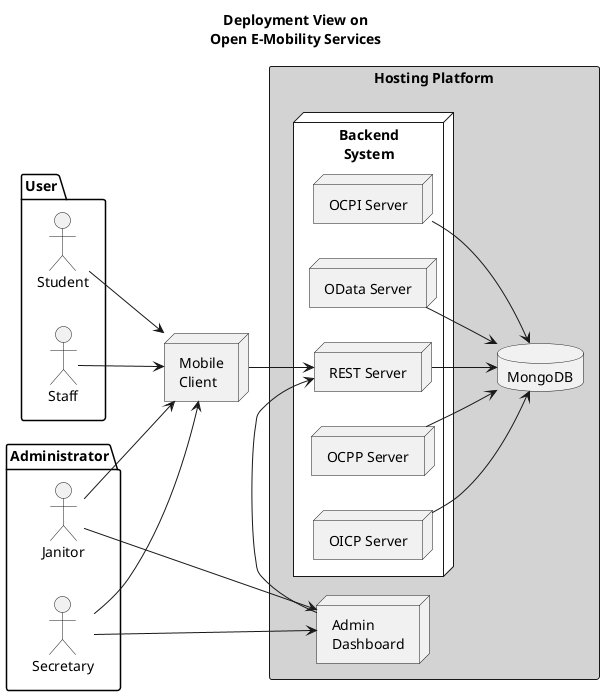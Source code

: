 @startuml

title Deployment View on\nOpen E-Mobility Services

left to right direction

package "Administrator" {
    actor "Secretary" as sec
    actor "Janitor" as j
}

package "User" {
    actor "Student" as s
    actor "Staff" as sta
}


node "Mobile\nClient" as client {

}

rectangle "Hosting Platform" as host #LightGray {
    node "Admin\nDashboard" as frontend {

    }

    node "Backend\nSystem" as backend #White {
        node "OCPP Server" as ocpp
        node "OICP Server" as oicp
        node "OCPI Server" as ocpi
        node "REST Server" as rest
        node "OData Server" as odata
    }

    database mongo [
        MongoDB
    ]
}

s --> client
sta --> client

sec --> client
sec --> frontend

j -r-> client
j -r-> frontend

ocpp --> mongo
oicp --> mongo
ocpi --> mongo
rest --> mongo
odata --> mongo

frontend -r-> rest
client -d-> rest

@enduml